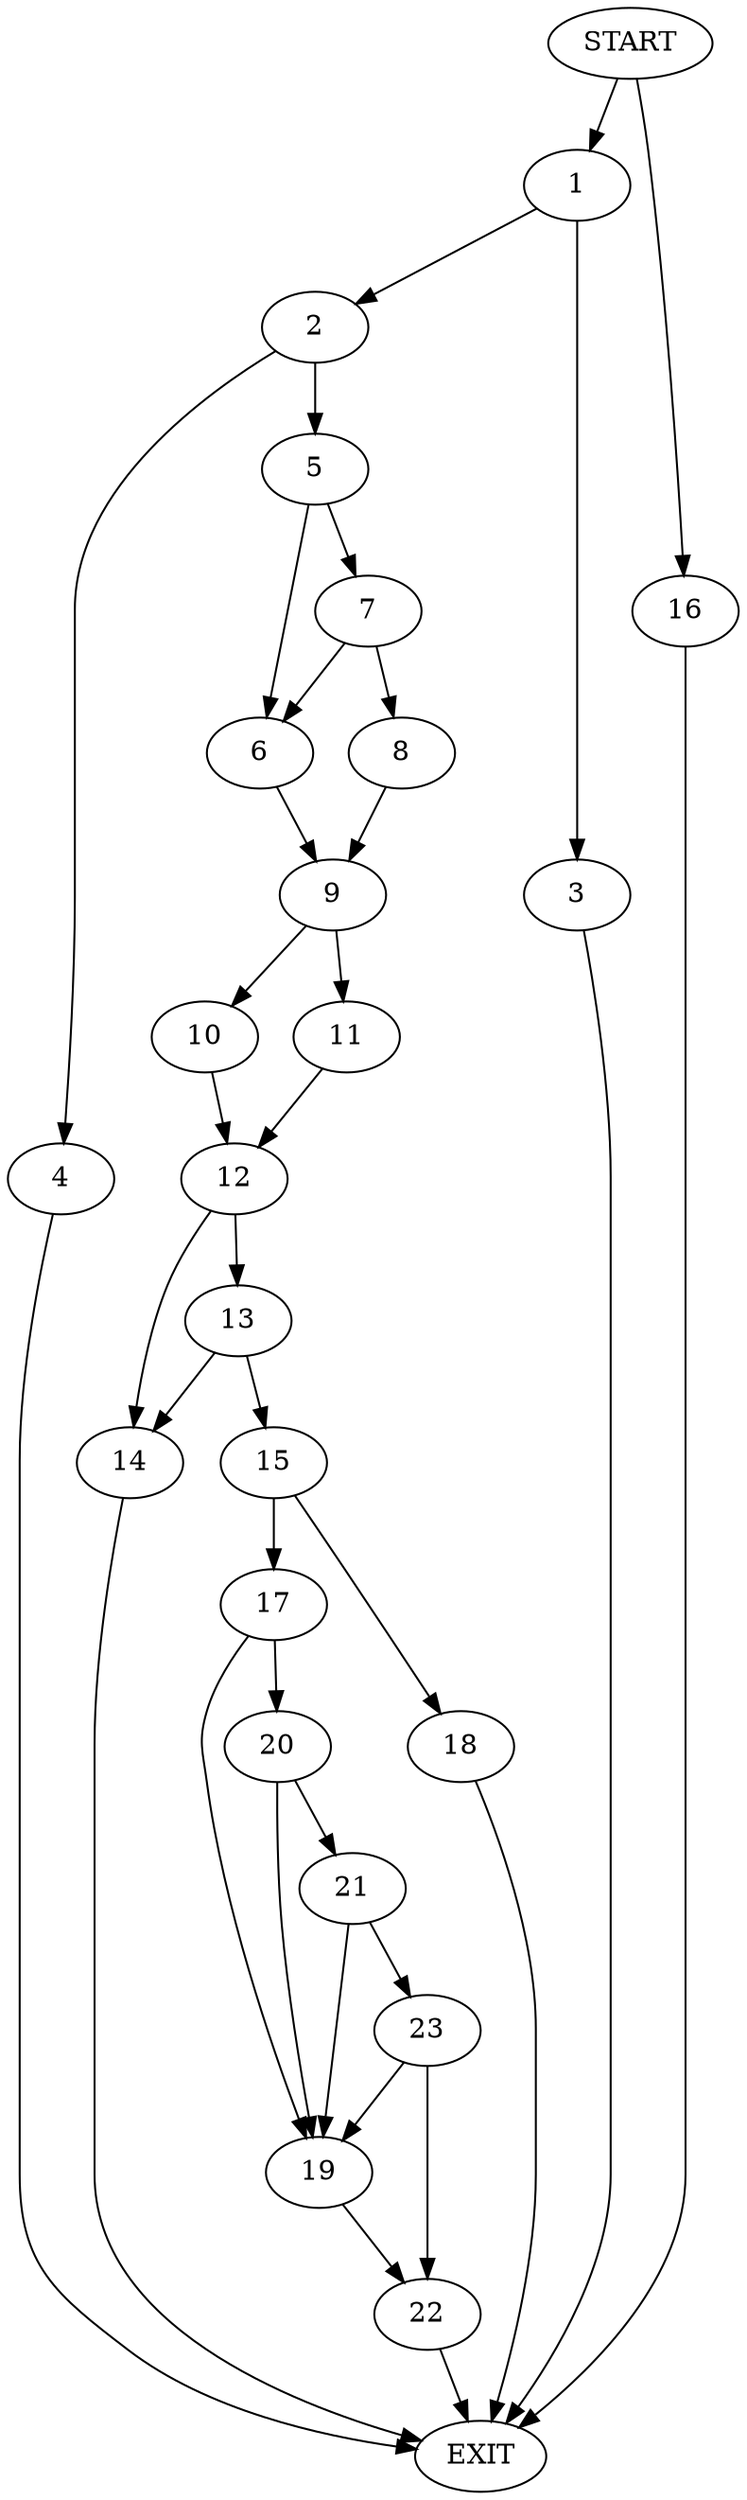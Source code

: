 digraph {
0 [label="START"]
24 [label="EXIT"]
0 -> 1
1 -> 2
1 -> 3
2 -> 4
2 -> 5
3 -> 24
4 -> 24
5 -> 6
5 -> 7
7 -> 8
7 -> 6
6 -> 9
8 -> 9
9 -> 10
9 -> 11
10 -> 12
11 -> 12
12 -> 13
12 -> 14
13 -> 14
13 -> 15
14 -> 24
0 -> 16
16 -> 24
15 -> 17
15 -> 18
17 -> 19
17 -> 20
18 -> 24
20 -> 21
20 -> 19
19 -> 22
21 -> 23
21 -> 19
23 -> 19
23 -> 22
22 -> 24
}
